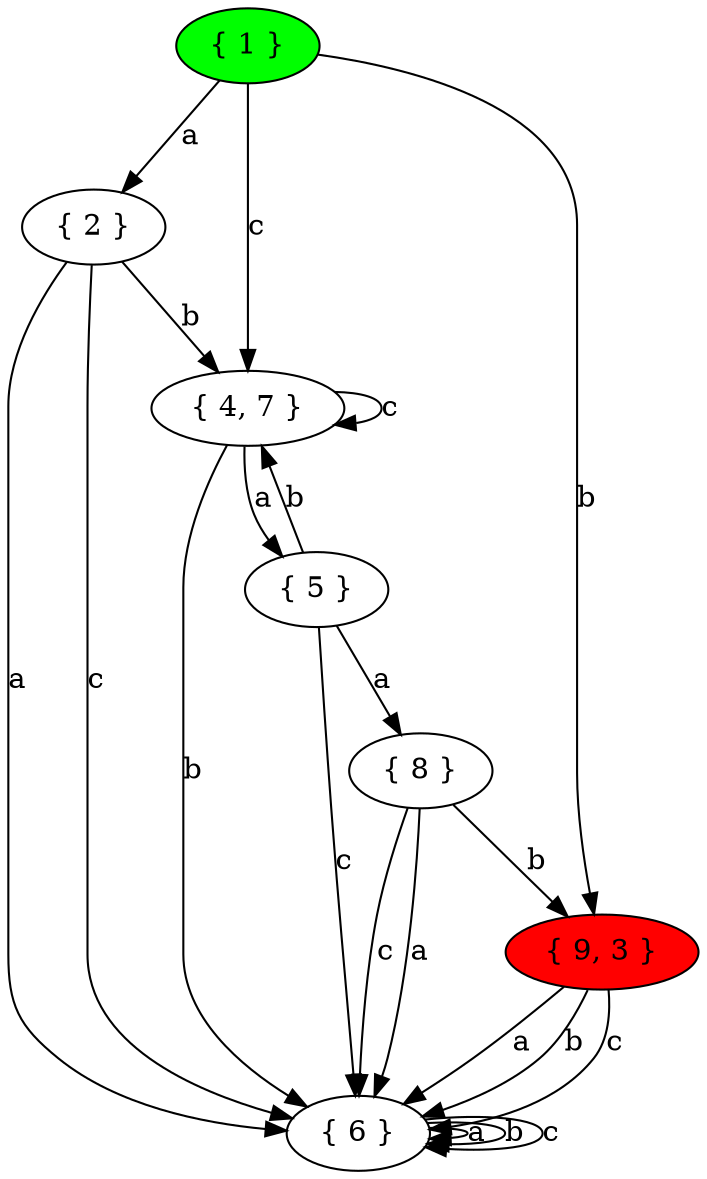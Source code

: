 digraph {
	7 [label="{ 2 }"]
	6 [label="{ 9, 3 }", style=filled, fillcolor=red]
	5 [label="{ 6 }"]
	4 [label="{ 4, 7 }"]
	3 [label="{ 8 }"]
	2 [label="{ 5 }"]
	1 [label="{ 1 }", style=filled, fillcolor=green]
	3 -> 5 [label="a"]
	5 -> 5 [label="a"]
	1 -> 7 [label="a"]
	4 -> 2 [label="a"]
	2 -> 3 [label="a"]
	6 -> 5 [label="a"]
	7 -> 5 [label="a"]
	3 -> 6 [label="b"]
	5 -> 5 [label="b"]
	1 -> 6 [label="b"]
	4 -> 5 [label="b"]
	2 -> 4 [label="b"]
	6 -> 5 [label="b"]
	7 -> 4 [label="b"]
	3 -> 5 [label="c"]
	5 -> 5 [label="c"]
	1 -> 4 [label="c"]
	4 -> 4 [label="c"]
	2 -> 5 [label="c"]
	6 -> 5 [label="c"]
	7 -> 5 [label="c"]
}
